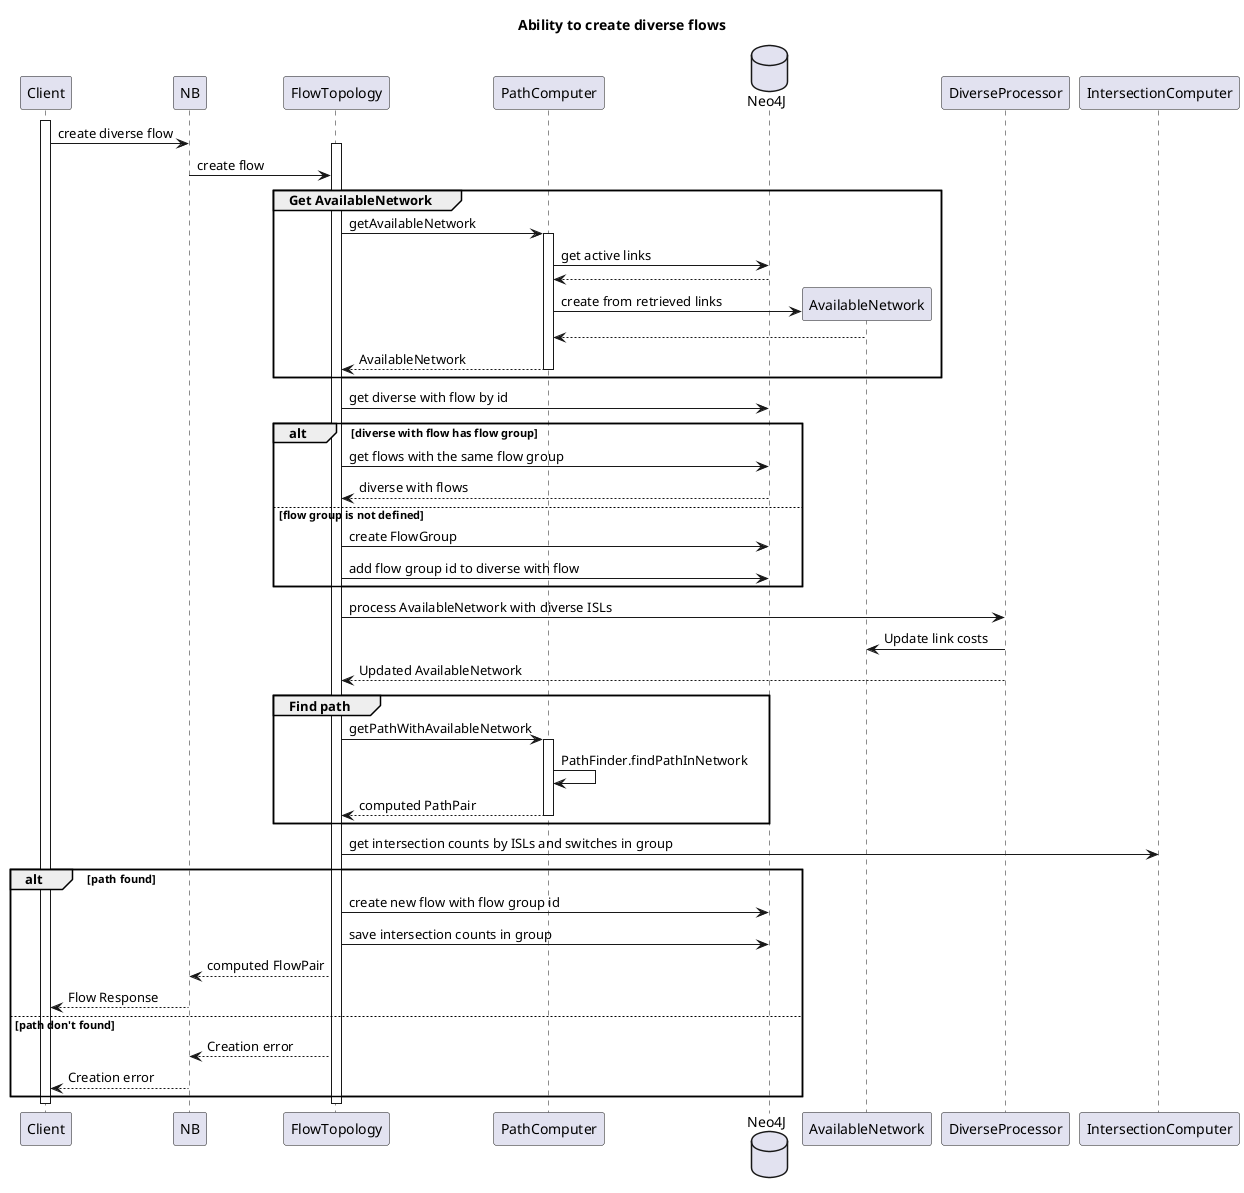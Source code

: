 @startuml
title Ability to create diverse flows

participant Client
participant NB
participant FlowTopology as Storm
participant "PathComputer" as Computer
database "Neo4J" as DB
participant "AvailableNetwork" as Network
participant "DiverseProcessor" as Processor
participant IntersectionComputer

activate Client
Client -> NB: create diverse flow
activate Storm
NB -> Storm: create flow

group Get AvailableNetwork
    Storm -> Computer: getAvailableNetwork
    activate Computer
    Computer -> DB: get active links
    DB --> Computer
    create Network
    Computer -> Network: create from retrieved links
    Network --> Computer
    Computer --> Storm: AvailableNetwork
    deactivate Computer
end

Storm -> DB: get diverse with flow by id
alt diverse with flow has flow group
    Storm -> DB: get flows with the same flow group
    DB --> Storm: diverse with flows

else flow group is not defined
   Storm -> DB: create FlowGroup
   Storm -> DB: add flow group id to diverse with flow
end

Storm -> Processor: process AvailableNetwork with diverse ISLs
Processor -> Network: Update link costs
Processor --> Storm: Updated AvailableNetwork

group Find path
    Storm -> Computer: getPathWithAvailableNetwork
    activate Computer
    Computer -> Computer: PathFinder.findPathInNetwork
    Computer --> Storm: computed PathPair
    deactivate Computer
end

Storm -> IntersectionComputer: get intersection counts by ISLs and switches in group

alt path found
    Storm -> DB: create new flow with flow group id
    Storm -> DB: save intersection counts in group
    Storm --> NB: computed FlowPair
    NB --> Client: Flow Response

else path don't found
   Storm --> NB: Creation error
   NB --> Client: Creation error
end

deactivate Storm
deactivate Client

@enduml
